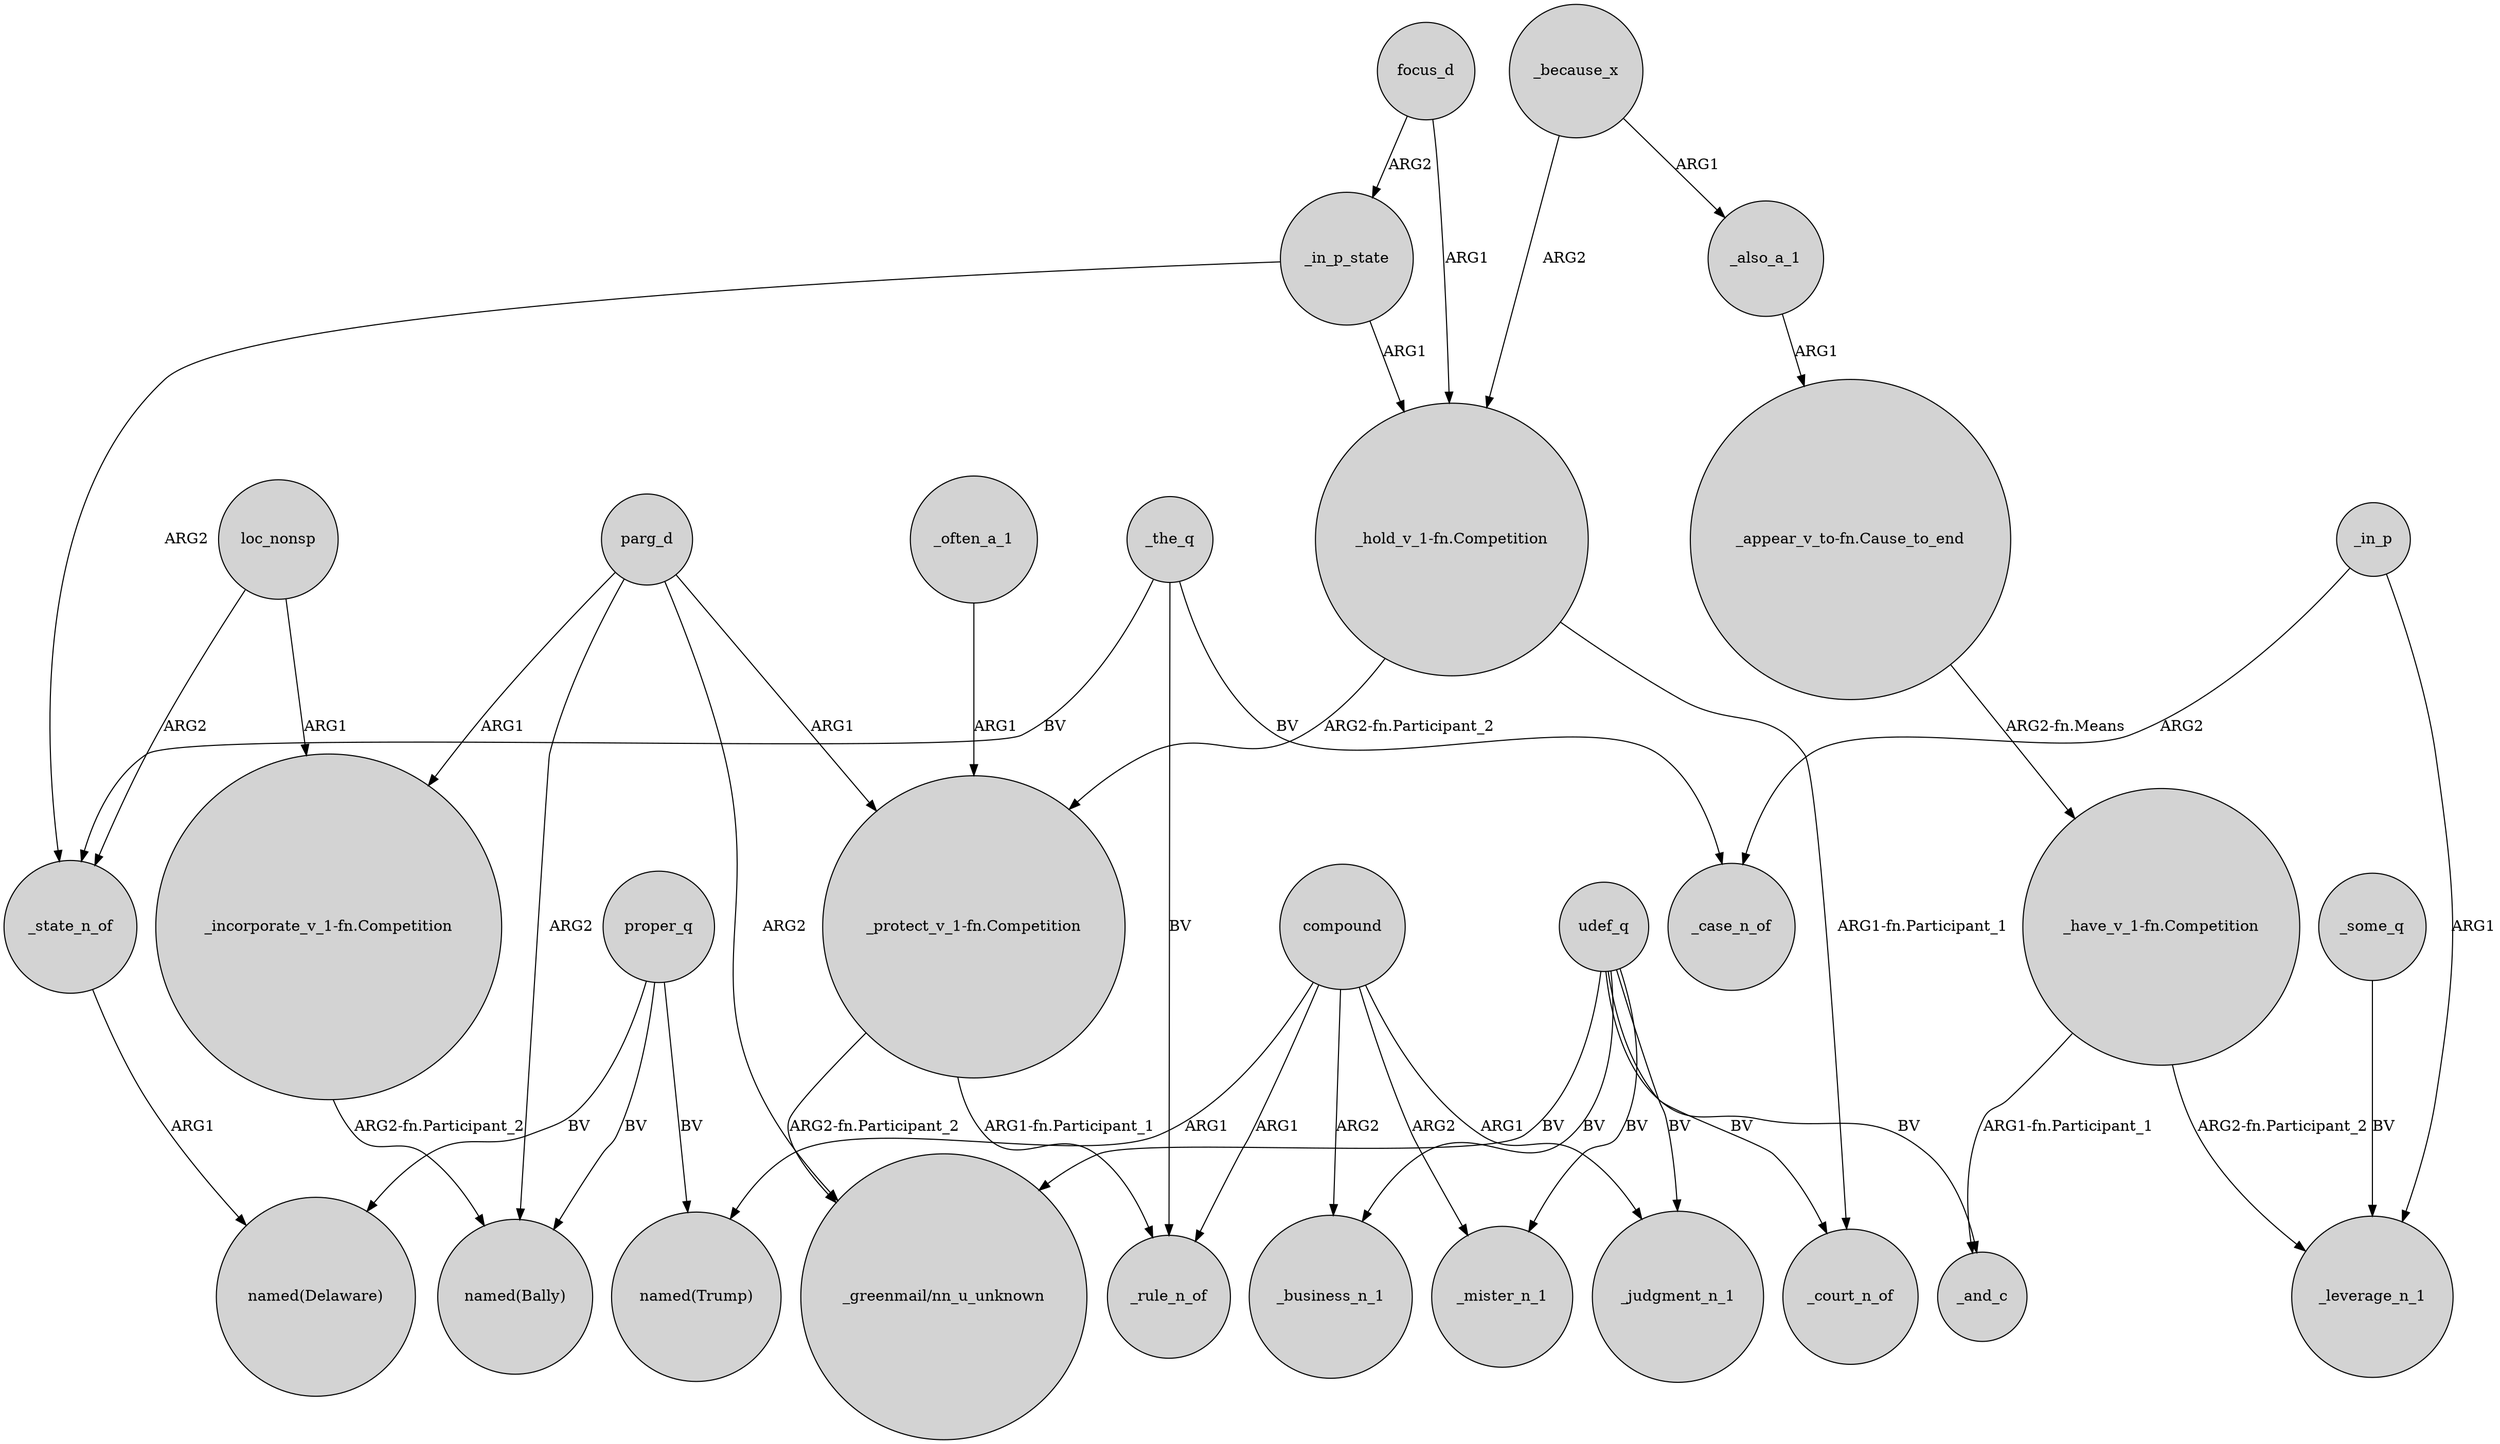 digraph {
	node [shape=circle style=filled]
	loc_nonsp -> "_incorporate_v_1-fn.Competition" [label=ARG1]
	compound -> _mister_n_1 [label=ARG2]
	focus_d -> _in_p_state [label=ARG2]
	parg_d -> "_greenmail/nn_u_unknown" [label=ARG2]
	_because_x -> "_hold_v_1-fn.Competition" [label=ARG2]
	_the_q -> _rule_n_of [label=BV]
	_the_q -> _state_n_of [label=BV]
	compound -> "named(Trump)" [label=ARG1]
	_some_q -> _leverage_n_1 [label=BV]
	focus_d -> "_hold_v_1-fn.Competition" [label=ARG1]
	"_protect_v_1-fn.Competition" -> _rule_n_of [label="ARG1-fn.Participant_1"]
	loc_nonsp -> _state_n_of [label=ARG2]
	compound -> _judgment_n_1 [label=ARG1]
	udef_q -> _judgment_n_1 [label=BV]
	udef_q -> _and_c [label=BV]
	udef_q -> _mister_n_1 [label=BV]
	udef_q -> _business_n_1 [label=BV]
	proper_q -> "named(Bally)" [label=BV]
	"_incorporate_v_1-fn.Competition" -> "named(Bally)" [label="ARG2-fn.Participant_2"]
	"_have_v_1-fn.Competition" -> _leverage_n_1 [label="ARG2-fn.Participant_2"]
	"_hold_v_1-fn.Competition" -> "_protect_v_1-fn.Competition" [label="ARG2-fn.Participant_2"]
	_often_a_1 -> "_protect_v_1-fn.Competition" [label=ARG1]
	parg_d -> "_incorporate_v_1-fn.Competition" [label=ARG1]
	"_hold_v_1-fn.Competition" -> _court_n_of [label="ARG1-fn.Participant_1"]
	"_protect_v_1-fn.Competition" -> "_greenmail/nn_u_unknown" [label="ARG2-fn.Participant_2"]
	proper_q -> "named(Delaware)" [label=BV]
	compound -> _business_n_1 [label=ARG2]
	_also_a_1 -> "_appear_v_to-fn.Cause_to_end" [label=ARG1]
	parg_d -> "_protect_v_1-fn.Competition" [label=ARG1]
	_in_p -> _case_n_of [label=ARG2]
	udef_q -> _court_n_of [label=BV]
	"_appear_v_to-fn.Cause_to_end" -> "_have_v_1-fn.Competition" [label="ARG2-fn.Means"]
	_state_n_of -> "named(Delaware)" [label=ARG1]
	_because_x -> _also_a_1 [label=ARG1]
	_in_p_state -> _state_n_of [label=ARG2]
	compound -> _rule_n_of [label=ARG1]
	proper_q -> "named(Trump)" [label=BV]
	_in_p -> _leverage_n_1 [label=ARG1]
	_in_p_state -> "_hold_v_1-fn.Competition" [label=ARG1]
	udef_q -> "_greenmail/nn_u_unknown" [label=BV]
	parg_d -> "named(Bally)" [label=ARG2]
	_the_q -> _case_n_of [label=BV]
	"_have_v_1-fn.Competition" -> _and_c [label="ARG1-fn.Participant_1"]
}
